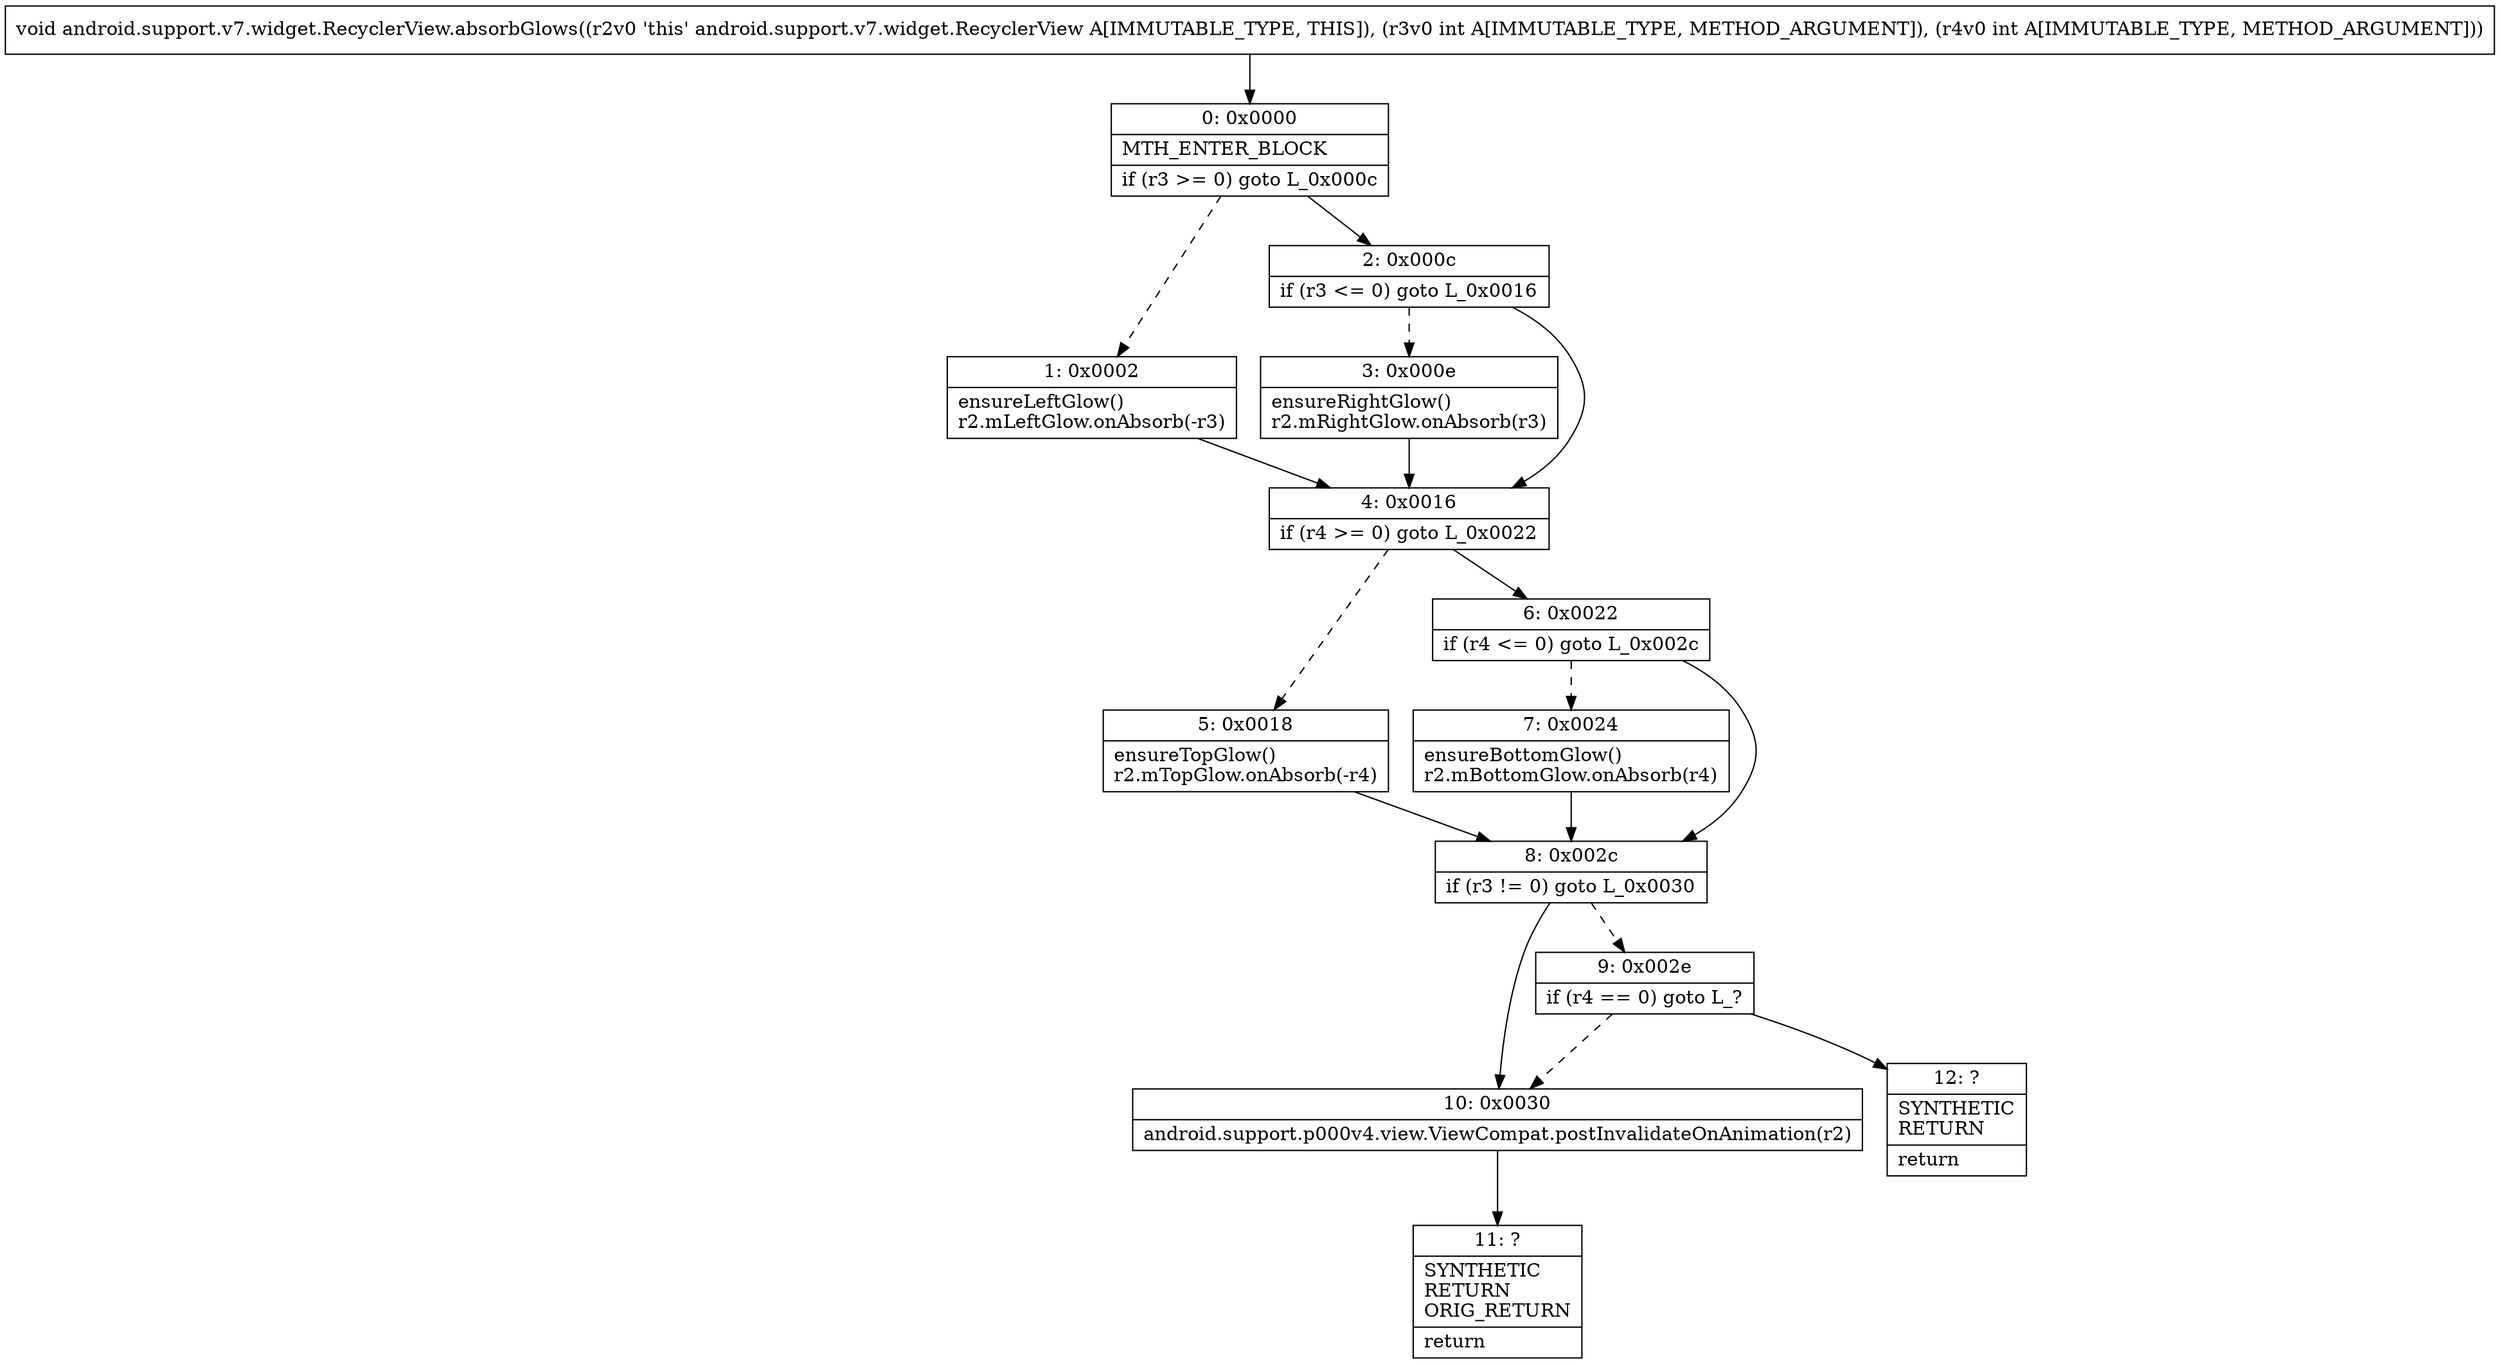 digraph "CFG forandroid.support.v7.widget.RecyclerView.absorbGlows(II)V" {
Node_0 [shape=record,label="{0\:\ 0x0000|MTH_ENTER_BLOCK\l|if (r3 \>= 0) goto L_0x000c\l}"];
Node_1 [shape=record,label="{1\:\ 0x0002|ensureLeftGlow()\lr2.mLeftGlow.onAbsorb(\-r3)\l}"];
Node_2 [shape=record,label="{2\:\ 0x000c|if (r3 \<= 0) goto L_0x0016\l}"];
Node_3 [shape=record,label="{3\:\ 0x000e|ensureRightGlow()\lr2.mRightGlow.onAbsorb(r3)\l}"];
Node_4 [shape=record,label="{4\:\ 0x0016|if (r4 \>= 0) goto L_0x0022\l}"];
Node_5 [shape=record,label="{5\:\ 0x0018|ensureTopGlow()\lr2.mTopGlow.onAbsorb(\-r4)\l}"];
Node_6 [shape=record,label="{6\:\ 0x0022|if (r4 \<= 0) goto L_0x002c\l}"];
Node_7 [shape=record,label="{7\:\ 0x0024|ensureBottomGlow()\lr2.mBottomGlow.onAbsorb(r4)\l}"];
Node_8 [shape=record,label="{8\:\ 0x002c|if (r3 != 0) goto L_0x0030\l}"];
Node_9 [shape=record,label="{9\:\ 0x002e|if (r4 == 0) goto L_?\l}"];
Node_10 [shape=record,label="{10\:\ 0x0030|android.support.p000v4.view.ViewCompat.postInvalidateOnAnimation(r2)\l}"];
Node_11 [shape=record,label="{11\:\ ?|SYNTHETIC\lRETURN\lORIG_RETURN\l|return\l}"];
Node_12 [shape=record,label="{12\:\ ?|SYNTHETIC\lRETURN\l|return\l}"];
MethodNode[shape=record,label="{void android.support.v7.widget.RecyclerView.absorbGlows((r2v0 'this' android.support.v7.widget.RecyclerView A[IMMUTABLE_TYPE, THIS]), (r3v0 int A[IMMUTABLE_TYPE, METHOD_ARGUMENT]), (r4v0 int A[IMMUTABLE_TYPE, METHOD_ARGUMENT])) }"];
MethodNode -> Node_0;
Node_0 -> Node_1[style=dashed];
Node_0 -> Node_2;
Node_1 -> Node_4;
Node_2 -> Node_3[style=dashed];
Node_2 -> Node_4;
Node_3 -> Node_4;
Node_4 -> Node_5[style=dashed];
Node_4 -> Node_6;
Node_5 -> Node_8;
Node_6 -> Node_7[style=dashed];
Node_6 -> Node_8;
Node_7 -> Node_8;
Node_8 -> Node_9[style=dashed];
Node_8 -> Node_10;
Node_9 -> Node_10[style=dashed];
Node_9 -> Node_12;
Node_10 -> Node_11;
}

